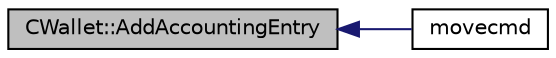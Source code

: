 digraph "CWallet::AddAccountingEntry"
{
  edge [fontname="Helvetica",fontsize="10",labelfontname="Helvetica",labelfontsize="10"];
  node [fontname="Helvetica",fontsize="10",shape=record];
  rankdir="LR";
  Node6 [label="CWallet::AddAccountingEntry",height=0.2,width=0.4,color="black", fillcolor="grey75", style="filled", fontcolor="black"];
  Node6 -> Node7 [dir="back",color="midnightblue",fontsize="10",style="solid",fontname="Helvetica"];
  Node7 [label="movecmd",height=0.2,width=0.4,color="black", fillcolor="white", style="filled",URL="$df/d1d/rpcwallet_8cpp.html#a7dcb5aa63b46944bc4874719c8e1db15"];
}

